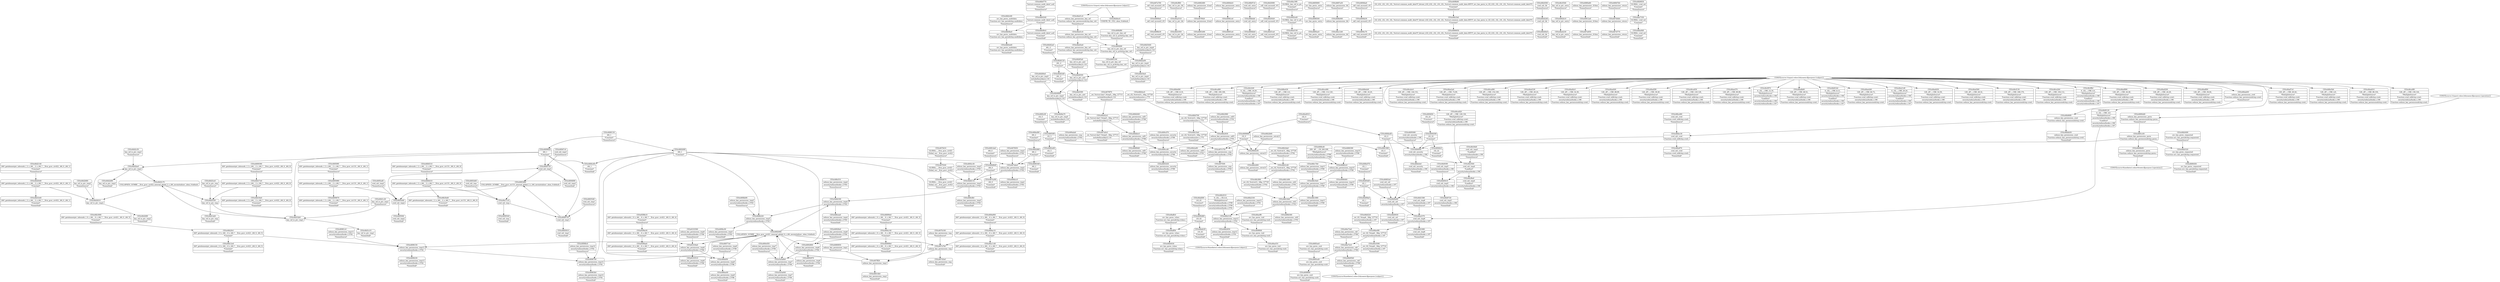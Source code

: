 digraph {
	CE0x46b0240 [shape=record,shape=Mrecord,label="{CE0x46b0240|%struct.common_audit_data*_null|*Constant*}"]
	CE0x467abe0 [shape=record,shape=Mrecord,label="{CE0x467abe0|selinux_key_permission:_tmp2|security/selinux/hooks.c,5783}"]
	CE0x4689860 [shape=record,shape=Mrecord,label="{CE0x4689860|i32_0|*Constant*}"]
	CE0x469ada0 [shape=record,shape=Mrecord,label="{CE0x469ada0|selinux_key_permission:_cmp|security/selinux/hooks.c,5783|*SummSource*}"]
	CE0x46d0a90 [shape=record,shape=Mrecord,label="{CE0x46d0a90|cred_sid:_sid|security/selinux/hooks.c,197}"]
	CE0x4684c60 [shape=record,shape=Mrecord,label="{CE0x4684c60|i64_1|*Constant*|*SummSink*}"]
	CE0x46959f0 [shape=record,shape=Mrecord,label="{CE0x46959f0|i64*_getelementptr_inbounds_(_2_x_i64_,_2_x_i64_*___llvm_gcov_ctr131,_i64_0,_i64_1)|*Constant*|*SummSource*}"]
	CE0x46cf6a0 [shape=record,shape=Mrecord,label="{CE0x46cf6a0|cred_sid:_tmp4|*LoadInst*|security/selinux/hooks.c,196|*SummSink*}"]
	CE0x46cffb0 [shape=record,shape=Mrecord,label="{CE0x46cffb0|4:_i32,_:_CRE_0,4_|*MultipleSource*|security/selinux/hooks.c,196|*LoadInst*|security/selinux/hooks.c,196|security/selinux/hooks.c,197}"]
	CE0x46ad990 [shape=record,shape=Mrecord,label="{CE0x46ad990|128:_i8*,_:_CRE_44,48_|*MultipleSource*|Function::cred_sid&Arg::cred::|security/selinux/hooks.c,196|Function::selinux_key_permission&Arg::cred::}"]
	CE0x46a02a0 [shape=record,shape=Mrecord,label="{CE0x46a02a0|selinux_key_permission:_key_ref|Function::selinux_key_permission&Arg::key_ref::|*SummSink*}"]
	CE0x46b3c40 [shape=record,shape=Mrecord,label="{CE0x46b3c40|_ret_i32_%retval.0,_!dbg_!27729|security/selinux/hooks.c,5792}"]
	"CONST[source:1(input),value:2(dynamic)][purpose:{subject}]"
	CE0x4694590 [shape=record,shape=Mrecord,label="{CE0x4694590|i32_22|*Constant*}"]
	CE0x468e070 [shape=record,shape=Mrecord,label="{CE0x468e070|i32_1|*Constant*|*SummSource*}"]
	CE0x46928e0 [shape=record,shape=Mrecord,label="{CE0x46928e0|selinux_key_permission:_tmp6|security/selinux/hooks.c,5784|*SummSource*}"]
	CE0x46ad200 [shape=record,shape=Mrecord,label="{CE0x46ad200|128:_i8*,_:_CRE_24,28_|*MultipleSource*|Function::cred_sid&Arg::cred::|security/selinux/hooks.c,196|Function::selinux_key_permission&Arg::cred::}"]
	CE0x4684510 [shape=record,shape=Mrecord,label="{CE0x4684510|i64*_getelementptr_inbounds_(_2_x_i64_,_2_x_i64_*___llvm_gcov_ctr131,_i64_0,_i64_0)|*Constant*|*SummSource*}"]
	CE0x4680fe0 [shape=record,shape=Mrecord,label="{CE0x4680fe0|_call_void_mcount()_#3}"]
	CE0x46d17e0 [shape=record,shape=Mrecord,label="{CE0x46d17e0|i64*_getelementptr_inbounds_(_2_x_i64_,_2_x_i64_*___llvm_gcov_ctr422,_i64_0,_i64_0)|*Constant*}"]
	CE0x46cff40 [shape=record,shape=Mrecord,label="{CE0x46cff40|key_ref_to_ptr:_bb|*SummSource*}"]
	CE0x4681b90 [shape=record,shape=Mrecord,label="{CE0x4681b90|selinux_key_permission:_if.end|*SummSink*}"]
	CE0x46d3ce0 [shape=record,shape=Mrecord,label="{CE0x46d3ce0|key_ref_to_ptr:_tmp|*SummSource*}"]
	CE0x4695980 [shape=record,shape=Mrecord,label="{CE0x4695980|i64*_getelementptr_inbounds_(_2_x_i64_,_2_x_i64_*___llvm_gcov_ctr131,_i64_0,_i64_1)|*Constant*}"]
	CE0x468e0e0 [shape=record,shape=Mrecord,label="{CE0x468e0e0|cred_sid:_security|security/selinux/hooks.c,196|*SummSink*}"]
	CE0x4680850 [shape=record,shape=Mrecord,label="{CE0x4680850|selinux_key_permission:_tmp1|*SummSource*}"]
	CE0x4688b30 [shape=record,shape=Mrecord,label="{CE0x4688b30|_call_void_mcount()_#3|*SummSink*}"]
	CE0x46b0be0 [shape=record,shape=Mrecord,label="{CE0x46b0be0|avc_has_perm:_auditdata|Function::avc_has_perm&Arg::auditdata::}"]
	CE0x46b08c0 [shape=record,shape=Mrecord,label="{CE0x46b08c0|%struct.common_audit_data*_null|*Constant*|*SummSink*}"]
	CE0x4682cf0 [shape=record,shape=Mrecord,label="{CE0x4682cf0|i32_5|*Constant*|*SummSource*}"]
	CE0x4686460 [shape=record,shape=Mrecord,label="{CE0x4686460|selinux_key_permission:_tmp10|security/selinux/hooks.c,5789|*SummSink*}"]
	CE0x4696150 [shape=record,shape=Mrecord,label="{CE0x4696150|selinux_key_permission:_tmp13|security/selinux/hooks.c,5792}"]
	CE0x46bbc30 [shape=record,shape=Mrecord,label="{CE0x46bbc30|cred_sid:_cred|Function::cred_sid&Arg::cred::}"]
	CE0x4695e60 [shape=record,shape=Mrecord,label="{CE0x4695e60|cred_sid:_tmp2}"]
	CE0x46b2830 [shape=record,shape=Mrecord,label="{CE0x46b2830|selinux_key_permission:_call3|security/selinux/hooks.c,5791}"]
	CE0x469b1e0 [shape=record,shape=Mrecord,label="{CE0x469b1e0|selinux_key_permission:_entry}"]
	CE0x46a42c0 [shape=record,shape=Mrecord,label="{CE0x46a42c0|_ret_%struct.key*_%tmp5,_!dbg_!27715|include/linux/key.h,116}"]
	CE0x467d3e0 [shape=record,shape=Mrecord,label="{CE0x467d3e0|selinux_key_permission:_tmp|*SummSink*}"]
	CE0x4684bb0 [shape=record,shape=Mrecord,label="{CE0x4684bb0|cred_sid:_entry|*SummSink*}"]
	CE0x46adf00 [shape=record,shape=Mrecord,label="{CE0x46adf00|128:_i8*,_:_CRE_56,64_|*MultipleSource*|Function::cred_sid&Arg::cred::|security/selinux/hooks.c,196|Function::selinux_key_permission&Arg::cred::}"]
	CE0x46a4910 [shape=record,shape=Mrecord,label="{CE0x46a4910|i32_0|*Constant*|*SummSource*}"]
	CE0x4694890 [shape=record,shape=Mrecord,label="{CE0x4694890|cred_sid:_tmp3|*SummSink*}"]
	CE0x4694fc0 [shape=record,shape=Mrecord,label="{CE0x4694fc0|i32_22|*Constant*|*SummSink*}"]
	CE0x5b8d180 [shape=record,shape=Mrecord,label="{CE0x5b8d180|selinux_key_permission:_tmp4|security/selinux/hooks.c,5783}"]
	CE0x46d31a0 [shape=record,shape=Mrecord,label="{CE0x46d31a0|_call_void_mcount()_#3|*SummSink*}"]
	CE0x4682a40 [shape=record,shape=Mrecord,label="{CE0x4682a40|GLOBAL:_key_ref_to_ptr|*Constant*}"]
	CE0x46d2be0 [shape=record,shape=Mrecord,label="{CE0x46d2be0|key_ref_to_ptr:_tmp3}"]
	CE0x4685800 [shape=record,shape=Mrecord,label="{CE0x4685800|avc_has_perm:_entry|*SummSource*}"]
	CE0x46b1d00 [shape=record,shape=Mrecord,label="{CE0x46b1d00|selinux_key_permission:_sid2|security/selinux/hooks.c,5791|*SummSource*}"]
	CE0x46a1240 [shape=record,shape=Mrecord,label="{CE0x46a1240|selinux_key_permission:_bb|*SummSink*}"]
	CE0x46b3bd0 [shape=record,shape=Mrecord,label="{CE0x46b3bd0|i64*_getelementptr_inbounds_(_2_x_i64_,_2_x_i64_*___llvm_gcov_ctr131,_i64_0,_i64_0)|*Constant*|*SummSink*}"]
	CE0x4694ba0 [shape=record,shape=Mrecord,label="{CE0x4694ba0|_call_void_mcount()_#3|*SummSource*}"]
	CE0x46b10a0 [shape=record,shape=Mrecord,label="{CE0x46b10a0|_ret_i32_%retval.0,_!dbg_!27728|security/selinux/avc.c,775|*SummSink*}"]
	CE0x46afe50 [shape=record,shape=Mrecord,label="{CE0x46afe50|i16_43|*Constant*|*SummSink*}"]
	CE0x4686650 [shape=record,shape=Mrecord,label="{CE0x4686650|i32_(i32,_i32,_i16,_i32,_%struct.common_audit_data*)*_bitcast_(i32_(i32,_i32,_i16,_i32,_%struct.common_audit_data.495*)*_avc_has_perm_to_i32_(i32,_i32,_i16,_i32,_%struct.common_audit_data*)*)|*Constant*|*SummSink*}"]
	CE0x46d42a0 [shape=record,shape=Mrecord,label="{CE0x46d42a0|i64_-2|*Constant*|*SummSource*}"]
	CE0x46d2d60 [shape=record,shape=Mrecord,label="{CE0x46d2d60|key_ref_to_ptr:_tmp3|*SummSink*}"]
	CE0x467f920 [shape=record,shape=Mrecord,label="{CE0x467f920|selinux_key_permission:_if.end}"]
	CE0x469ccd0 [shape=record,shape=Mrecord,label="{CE0x469ccd0|selinux_key_permission:_security|security/selinux/hooks.c,5789}"]
	CE0x4695080 [shape=record,shape=Mrecord,label="{CE0x4695080|cred_sid:_security|security/selinux/hooks.c,196|*SummSource*}"]
	CE0x46d0120 [shape=record,shape=Mrecord,label="{CE0x46d0120|4:_i32,_:_CRE_4,8_|*MultipleSource*|security/selinux/hooks.c,196|*LoadInst*|security/selinux/hooks.c,196|security/selinux/hooks.c,197}"]
	CE0x46bab00 [shape=record,shape=Mrecord,label="{CE0x46bab00|selinux_key_permission:_cred|Function::selinux_key_permission&Arg::cred::|*SummSource*}"]
	CE0x469c650 [shape=record,shape=Mrecord,label="{CE0x469c650|selinux_key_permission:_tmp7|security/selinux/hooks.c,5784|*SummSource*}"]
	CE0x46b2fc0 [shape=record,shape=Mrecord,label="{CE0x46b2fc0|i64*_getelementptr_inbounds_(_6_x_i64_,_6_x_i64_*___llvm_gcov_ctr421,_i64_0,_i64_5)|*Constant*}"]
	CE0x46ad7c0 [shape=record,shape=Mrecord,label="{CE0x46ad7c0|128:_i8*,_:_CRE_40,44_|*MultipleSource*|Function::cred_sid&Arg::cred::|security/selinux/hooks.c,196|Function::selinux_key_permission&Arg::cred::}"]
	CE0x468e5b0 [shape=record,shape=Mrecord,label="{CE0x468e5b0|128:_i8*,_:_CRE_4,8_|*MultipleSource*|Function::cred_sid&Arg::cred::|security/selinux/hooks.c,196|Function::selinux_key_permission&Arg::cred::}"]
	CE0x4682880 [shape=record,shape=Mrecord,label="{CE0x4682880|i64_2|*Constant*}"]
	CE0x46b0030 [shape=record,shape=Mrecord,label="{CE0x46b0030|avc_has_perm:_tclass|Function::avc_has_perm&Arg::tclass::|*SummSink*}"]
	CE0x46b85b0 [shape=record,shape=Mrecord,label="{CE0x46b85b0|selinux_key_permission:_call|security/selinux/hooks.c,5786|*SummSink*}"]
	CE0x46d2c50 [shape=record,shape=Mrecord,label="{CE0x46d2c50|key_ref_to_ptr:_tmp3|*SummSource*}"]
	CE0x467f2f0 [shape=record,shape=Mrecord,label="{CE0x467f2f0|selinux_key_permission:_cmp|security/selinux/hooks.c,5783|*SummSink*}"]
	CE0x46ae810 [shape=record,shape=Mrecord,label="{CE0x46ae810|128:_i8*,_:_CRE_96,104_|*MultipleSource*|Function::cred_sid&Arg::cred::|security/selinux/hooks.c,196|Function::selinux_key_permission&Arg::cred::}"]
	CE0x46ce9f0 [shape=record,shape=Mrecord,label="{CE0x46ce9f0|128:_i8*,_:_CRE_136,144_|*MultipleSource*|Function::cred_sid&Arg::cred::|security/selinux/hooks.c,196|Function::selinux_key_permission&Arg::cred::}"]
	CE0x46a73a0 [shape=record,shape=Mrecord,label="{CE0x46a73a0|selinux_key_permission:_call|security/selinux/hooks.c,5786|*SummSource*}"]
	CE0x468e690 [shape=record,shape=Mrecord,label="{CE0x468e690|128:_i8*,_:_CRE_8,16_|*MultipleSource*|Function::cred_sid&Arg::cred::|security/selinux/hooks.c,196|Function::selinux_key_permission&Arg::cred::}"]
	CE0x46b86f0 [shape=record,shape=Mrecord,label="{CE0x46b86f0|selinux_key_permission:_cred|Function::selinux_key_permission&Arg::cred::}"]
	CE0x46b1880 [shape=record,shape=Mrecord,label="{CE0x46b1880|selinux_key_permission:_tmp11|security/selinux/hooks.c,5789|*SummSink*}"]
	CE0x467f240 [shape=record,shape=Mrecord,label="{CE0x467f240|GLOBAL:___llvm_gcov_ctr421|Global_var:__llvm_gcov_ctr421}"]
	CE0x46850f0 [shape=record,shape=Mrecord,label="{CE0x46850f0|i32_5|*Constant*}"]
	CE0x46968c0 [shape=record,shape=Mrecord,label="{CE0x46968c0|selinux_key_permission:_tmp14|security/selinux/hooks.c,5792|*SummSource*}"]
	CE0x468cfb0 [shape=record,shape=Mrecord,label="{CE0x468cfb0|selinux_key_permission:_tmp3|security/selinux/hooks.c,5783|*SummSink*}"]
	CE0x4687a30 [shape=record,shape=Mrecord,label="{CE0x4687a30|selinux_key_permission:_bb|*SummSource*}"]
	CE0x4684fd0 [shape=record,shape=Mrecord,label="{CE0x4684fd0|key_ref_to_ptr:_key_ref|Function::key_ref_to_ptr&Arg::key_ref::}"]
	CE0x46899e0 [shape=record,shape=Mrecord,label="{CE0x46899e0|i64*_getelementptr_inbounds_(_6_x_i64_,_6_x_i64_*___llvm_gcov_ctr421,_i64_0,_i64_3)|*Constant*|*SummSource*}"]
	CE0x46cef60 [shape=record,shape=Mrecord,label="{CE0x46cef60|128:_i8*,_:_CRE_160,168_|*MultipleSource*|Function::cred_sid&Arg::cred::|security/selinux/hooks.c,196|Function::selinux_key_permission&Arg::cred::}"]
	CE0x46b0c80 [shape=record,shape=Mrecord,label="{CE0x46b0c80|avc_has_perm:_auditdata|Function::avc_has_perm&Arg::auditdata::|*SummSource*}"]
	CE0x46acff0 [shape=record,shape=Mrecord,label="{CE0x46acff0|avc_has_perm:_tsid|Function::avc_has_perm&Arg::tsid::|*SummSource*}"]
	CE0x46b42d0 [shape=record,shape=Mrecord,label="{CE0x46b42d0|cred_sid:_bb}"]
	CE0x4684410 [shape=record,shape=Mrecord,label="{CE0x4684410|i64*_getelementptr_inbounds_(_2_x_i64_,_2_x_i64_*___llvm_gcov_ctr131,_i64_0,_i64_0)|*Constant*}"]
	CE0x46cfc60 [shape=record,shape=Mrecord,label="{CE0x46cfc60|4:_i32,_:_CRE_16,20_|*MultipleSource*|security/selinux/hooks.c,196|*LoadInst*|security/selinux/hooks.c,196|security/selinux/hooks.c,197}"]
	CE0x468e430 [shape=record,shape=Mrecord,label="{CE0x468e430|128:_i8*,_:_CRE_0,4_|*MultipleSource*|Function::cred_sid&Arg::cred::|security/selinux/hooks.c,196|Function::selinux_key_permission&Arg::cred::}"]
	CE0x46b16e0 [shape=record,shape=Mrecord,label="{CE0x46b16e0|selinux_key_permission:_tmp11|security/selinux/hooks.c,5789}"]
	CE0x46d49e0 [shape=record,shape=Mrecord,label="{CE0x46d49e0|key_ref_to_ptr:_tmp5|include/linux/key.h,116|*SummSource*}"]
	CE0x46ce480 [shape=record,shape=Mrecord,label="{CE0x46ce480|128:_i8*,_:_CRE_112,120_|*MultipleSource*|Function::cred_sid&Arg::cred::|security/selinux/hooks.c,196|Function::selinux_key_permission&Arg::cred::}"]
	CE0x46a41c0 [shape=record,shape=Mrecord,label="{CE0x46a41c0|selinux_key_permission:_key_ref|Function::selinux_key_permission&Arg::key_ref::}"]
	CE0x46996e0 [shape=record,shape=Mrecord,label="{CE0x46996e0|i64_1|*Constant*}"]
	CE0x467fd10 [shape=record,shape=Mrecord,label="{CE0x467fd10|GLOBAL:___llvm_gcov_ctr421|Global_var:__llvm_gcov_ctr421|*SummSource*}"]
	CE0x46d2610 [shape=record,shape=Mrecord,label="{CE0x46d2610|key_ref_to_ptr:_tmp2}"]
	CE0x468eb40 [shape=record,shape=Mrecord,label="{CE0x468eb40|128:_i8*,_:_CRE_16,20_|*MultipleSource*|Function::cred_sid&Arg::cred::|security/selinux/hooks.c,196|Function::selinux_key_permission&Arg::cred::}"]
	CE0x469fb80 [shape=record,shape=Mrecord,label="{CE0x469fb80|i32_(i32,_i32,_i16,_i32,_%struct.common_audit_data*)*_bitcast_(i32_(i32,_i32,_i16,_i32,_%struct.common_audit_data.495*)*_avc_has_perm_to_i32_(i32,_i32,_i16,_i32,_%struct.common_audit_data*)*)|*Constant*|*SummSource*}"]
	CE0x4681e50 [shape=record,shape=Mrecord,label="{CE0x4681e50|selinux_key_permission:_perm|Function::selinux_key_permission&Arg::perm::}"]
	CE0x468d440 [shape=record,shape=Mrecord,label="{CE0x468d440|selinux_key_permission:_call1|security/selinux/hooks.c,5788|*SummSource*}"]
	CE0x46ce820 [shape=record,shape=Mrecord,label="{CE0x46ce820|128:_i8*,_:_CRE_128,136_|*MultipleSource*|Function::cred_sid&Arg::cred::|security/selinux/hooks.c,196|Function::selinux_key_permission&Arg::cred::}"]
	CE0x468efa0 [shape=record,shape=Mrecord,label="{CE0x468efa0|cred_sid:_entry}"]
	CE0x46b17b0 [shape=record,shape=Mrecord,label="{CE0x46b17b0|selinux_key_permission:_tmp11|security/selinux/hooks.c,5789|*SummSource*}"]
	CE0x46d08a0 [shape=record,shape=Mrecord,label="{CE0x46d08a0|i32_1|*Constant*|*SummSink*}"]
	CE0x46d0930 [shape=record,shape=Mrecord,label="{CE0x46d0930|cred_sid:_sid|security/selinux/hooks.c,197|*SummSink*}"]
	CE0x4699540 [shape=record,shape=Mrecord,label="{CE0x4699540|cred_sid:_tmp|*SummSink*}"]
	CE0x46acf10 [shape=record,shape=Mrecord,label="{CE0x46acf10|avc_has_perm:_tsid|Function::avc_has_perm&Arg::tsid::|*SummSink*}"]
	CE0x467f450 [shape=record,shape=Mrecord,label="{CE0x467f450|selinux_key_permission:_tmp2|security/selinux/hooks.c,5783|*SummSource*}"]
	CE0x468cf10 [shape=record,shape=Mrecord,label="{CE0x468cf10|selinux_key_permission:_tmp4|security/selinux/hooks.c,5783|*SummSource*}"]
	CE0x46cebc0 [shape=record,shape=Mrecord,label="{CE0x46cebc0|128:_i8*,_:_CRE_144,152_|*MultipleSource*|Function::cred_sid&Arg::cred::|security/selinux/hooks.c,196|Function::selinux_key_permission&Arg::cred::}"]
	CE0x46b2010 [shape=record,shape=Mrecord,label="{CE0x46b2010|0:_i32,_:_CR_0,4_|*MultipleSource*|security/selinux/hooks.c,5789|security/selinux/hooks.c,5789|security/selinux/hooks.c,5791}"]
	CE0x46b12e0 [shape=record,shape=Mrecord,label="{CE0x46b12e0|i64*_getelementptr_inbounds_(_6_x_i64_,_6_x_i64_*___llvm_gcov_ctr421,_i64_0,_i64_5)|*Constant*|*SummSink*}"]
	CE0x46d2680 [shape=record,shape=Mrecord,label="{CE0x46d2680|key_ref_to_ptr:_tmp2|*SummSource*}"]
	CE0x4686390 [shape=record,shape=Mrecord,label="{CE0x4686390|selinux_key_permission:_tmp10|security/selinux/hooks.c,5789|*SummSource*}"]
	CE0x4696700 [shape=record,shape=Mrecord,label="{CE0x4696700|selinux_key_permission:_tmp14|security/selinux/hooks.c,5792}"]
	CE0x46b4560 [shape=record,shape=Mrecord,label="{CE0x46b4560|cred_sid:_bb|*SummSource*}"]
	CE0x4690d60 [shape=record,shape=Mrecord,label="{CE0x4690d60|i16_43|*Constant*}"]
	CE0x46a19f0 [shape=record,shape=Mrecord,label="{CE0x46a19f0|GLOBAL:_key_ref_to_ptr|*Constant*|*SummSource*}"]
	CE0x46c0390 [shape=record,shape=Mrecord,label="{CE0x46c0390|_ret_i32_%tmp6,_!dbg_!27716|security/selinux/hooks.c,197|*SummSink*}"]
	CE0x46d4120 [shape=record,shape=Mrecord,label="{CE0x46d4120|i64_-2|*Constant*}"]
	CE0x46b0ec0 [shape=record,shape=Mrecord,label="{CE0x46b0ec0|_ret_i32_%retval.0,_!dbg_!27728|security/selinux/avc.c,775|*SummSource*}"]
	CE0x46d4860 [shape=record,shape=Mrecord,label="{CE0x46d4860|key_ref_to_ptr:_tmp5|include/linux/key.h,116}"]
	CE0x46877e0 [shape=record,shape=Mrecord,label="{CE0x46877e0|selinux_key_permission:_tmp9|security/selinux/hooks.c,5786|*SummSource*}"]
	CE0x4683810 [shape=record,shape=Mrecord,label="{CE0x4683810|cred_sid:_tmp1|*SummSink*}"]
	"CONST[source:0(mediator),value:2(dynamic)][purpose:{subject}]"
	CE0x468d8d0 [shape=record,shape=Mrecord,label="{CE0x468d8d0|i64_0|*Constant*}"]
	CE0x46b2650 [shape=record,shape=Mrecord,label="{CE0x46b2650|selinux_key_permission:_tmp12|security/selinux/hooks.c,5791|*SummSink*}"]
	CE0x4695f40 [shape=record,shape=Mrecord,label="{CE0x4695f40|cred_sid:_tmp2|*SummSink*}"]
	CE0x468ef00 [shape=record,shape=Mrecord,label="{CE0x468ef00|selinux_key_permission:_tmp9|security/selinux/hooks.c,5786}"]
	CE0x46c0540 [shape=record,shape=Mrecord,label="{CE0x46c0540|key_ref_to_ptr:_entry|*SummSource*}"]
	CE0x46b2960 [shape=record,shape=Mrecord,label="{CE0x46b2960|selinux_key_permission:_call3|security/selinux/hooks.c,5791|*SummSource*}"]
	CE0x46b0e50 [shape=record,shape=Mrecord,label="{CE0x46b0e50|selinux_key_permission:_retval.0}"]
	CE0x46b0320 [shape=record,shape=Mrecord,label="{CE0x46b0320|avc_has_perm:_requested|Function::avc_has_perm&Arg::requested::}"]
	CE0x46d1c20 [shape=record,shape=Mrecord,label="{CE0x46d1c20|key_ref_to_ptr:_tmp1|*SummSource*}"]
	CE0x46cf300 [shape=record,shape=Mrecord,label="{CE0x46cf300|cred_sid:_tmp4|*LoadInst*|security/selinux/hooks.c,196}"]
	CE0x4682060 [shape=record,shape=Mrecord,label="{CE0x4682060|COLLAPSED:_GCMRE___llvm_gcov_ctr421_internal_global_6_x_i64_zeroinitializer:_elem_0:default:}"]
	CE0x46cf4d0 [shape=record,shape=Mrecord,label="{CE0x46cf4d0|cred_sid:_tmp4|*LoadInst*|security/selinux/hooks.c,196|*SummSource*}"]
	CE0x46801e0 [shape=record,shape=Mrecord,label="{CE0x46801e0|selinux_key_permission:_entry|*SummSink*}"]
	CE0x5a5a6b0 [shape=record,shape=Mrecord,label="{CE0x5a5a6b0|selinux_key_permission:_tmp7|security/selinux/hooks.c,5784}"]
	CE0x4680a60 [shape=record,shape=Mrecord,label="{CE0x4680a60|selinux_key_permission:_if.then|*SummSource*}"]
	CE0x468ed90 [shape=record,shape=Mrecord,label="{CE0x468ed90|i64_2|*Constant*|*SummSource*}"]
	CE0x4694f20 [shape=record,shape=Mrecord,label="{CE0x4694f20|i32_22|*Constant*|*SummSource*}"]
	CE0x467d770 [shape=record,shape=Mrecord,label="{CE0x467d770|selinux_key_permission:_return|*SummSink*}"]
	CE0x46ae2a0 [shape=record,shape=Mrecord,label="{CE0x46ae2a0|128:_i8*,_:_CRE_72,80_|*MultipleSource*|Function::cred_sid&Arg::cred::|security/selinux/hooks.c,196|Function::selinux_key_permission&Arg::cred::}"]
	CE0x46d4500 [shape=record,shape=Mrecord,label="{CE0x46d4500|key_ref_to_ptr:_and|include/linux/key.h,116}"]
	CE0x46ced90 [shape=record,shape=Mrecord,label="{CE0x46ced90|128:_i8*,_:_CRE_152,160_|*MultipleSource*|Function::cred_sid&Arg::cred::|security/selinux/hooks.c,196|Function::selinux_key_permission&Arg::cred::}"]
	CE0x46d3020 [shape=record,shape=Mrecord,label="{CE0x46d3020|_call_void_mcount()_#3}"]
	CE0x46d26f0 [shape=record,shape=Mrecord,label="{CE0x46d26f0|key_ref_to_ptr:_tmp2|*SummSink*}"]
	CE0x46d04d0 [shape=record,shape=Mrecord,label="{CE0x46d04d0|i32_1|*Constant*}"]
	CE0x65f9a30 [shape=record,shape=Mrecord,label="{CE0x65f9a30|i64*_getelementptr_inbounds_(_6_x_i64_,_6_x_i64_*___llvm_gcov_ctr421,_i64_0,_i64_4)|*Constant*}"]
	CE0x469bc00 [shape=record,shape=Mrecord,label="{CE0x469bc00|selinux_key_permission:_tmp5|security/selinux/hooks.c,5783|*SummSink*}"]
	CE0x467a650 [shape=record,shape=Mrecord,label="{CE0x467a650|selinux_key_permission:_if.then|*SummSink*}"]
	CE0x4694c70 [shape=record,shape=Mrecord,label="{CE0x4694c70|_call_void_mcount()_#3|*SummSink*}"]
	CE0x4680dd0 [shape=record,shape=Mrecord,label="{CE0x4680dd0|selinux_key_permission:_perm|Function::selinux_key_permission&Arg::perm::|*SummSource*}"]
	CE0x46ad100 [shape=record,shape=Mrecord,label="{CE0x46ad100|128:_i8*,_:_CRE_20,24_|*MultipleSource*|Function::cred_sid&Arg::cred::|security/selinux/hooks.c,196|Function::selinux_key_permission&Arg::cred::}"]
	CE0x6333580 [shape=record,shape=Mrecord,label="{CE0x6333580|selinux_key_permission:_tmp8|security/selinux/hooks.c,5786|*SummSource*}"]
	CE0x46d4a70 [shape=record,shape=Mrecord,label="{CE0x46d4a70|key_ref_to_ptr:_tmp5|include/linux/key.h,116|*SummSink*}"]
	CE0x46ad4c0 [shape=record,shape=Mrecord,label="{CE0x46ad4c0|128:_i8*,_:_CRE_32,36_|*MultipleSource*|Function::cred_sid&Arg::cred::|security/selinux/hooks.c,196|Function::selinux_key_permission&Arg::cred::}"]
	CE0x46d05f0 [shape=record,shape=Mrecord,label="{CE0x46d05f0|cred_sid:_tmp5|security/selinux/hooks.c,196|*SummSource*}"]
	CE0x46a11d0 [shape=record,shape=Mrecord,label="{CE0x46a11d0|i64*_getelementptr_inbounds_(_6_x_i64_,_6_x_i64_*___llvm_gcov_ctr421,_i64_0,_i64_0)|*Constant*|*SummSink*}"]
	CE0x467e750 [shape=record,shape=Mrecord,label="{CE0x467e750|selinux_key_permission:_cmp|security/selinux/hooks.c,5783}"]
	CE0x46afd00 [shape=record,shape=Mrecord,label="{CE0x46afd00|i16_43|*Constant*|*SummSource*}"]
	CE0x468df40 [shape=record,shape=Mrecord,label="{CE0x468df40|cred_sid:_security|security/selinux/hooks.c,196}"]
	CE0x46ae640 [shape=record,shape=Mrecord,label="{CE0x46ae640|128:_i8*,_:_CRE_88,89_|*MultipleSource*|Function::cred_sid&Arg::cred::|security/selinux/hooks.c,196|Function::selinux_key_permission&Arg::cred::}"]
	CE0x65f9aa0 [shape=record,shape=Mrecord,label="{CE0x65f9aa0|i64*_getelementptr_inbounds_(_6_x_i64_,_6_x_i64_*___llvm_gcov_ctr421,_i64_0,_i64_4)|*Constant*|*SummSink*}"]
	CE0x467b160 [shape=record,shape=Mrecord,label="{CE0x467b160|selinux_key_permission:_tmp|*SummSource*}"]
	CE0x4692870 [shape=record,shape=Mrecord,label="{CE0x4692870|selinux_key_permission:_tmp6|security/selinux/hooks.c,5784|*SummSink*}"]
	CE0x46aff50 [shape=record,shape=Mrecord,label="{CE0x46aff50|avc_has_perm:_tclass|Function::avc_has_perm&Arg::tclass::}"]
	CE0x468b060 [shape=record,shape=Mrecord,label="{CE0x468b060|selinux_key_permission:_bb}"]
	CE0x46d3440 [shape=record,shape=Mrecord,label="{CE0x46d3440|key_ref_to_ptr:_tmp4|include/linux/key.h,116|*SummSource*}"]
	CE0x5a5a640 [shape=record,shape=Mrecord,label="{CE0x5a5a640|selinux_key_permission:_tmp7|security/selinux/hooks.c,5784|*SummSink*}"]
	CE0x46b0700 [shape=record,shape=Mrecord,label="{CE0x46b0700|_ret_i32_%retval.0,_!dbg_!27728|security/selinux/avc.c,775}"]
	CE0x46bcd60 [shape=record,shape=Mrecord,label="{CE0x46bcd60|cred_sid:_cred|Function::cred_sid&Arg::cred::|*SummSource*}"]
	CE0x65f9b10 [shape=record,shape=Mrecord,label="{CE0x65f9b10|i64*_getelementptr_inbounds_(_6_x_i64_,_6_x_i64_*___llvm_gcov_ctr421,_i64_0,_i64_4)|*Constant*|*SummSource*}"]
	CE0x4683d60 [shape=record,shape=Mrecord,label="{CE0x4683d60|COLLAPSED:_GCMRE___llvm_gcov_ctr131_internal_global_2_x_i64_zeroinitializer:_elem_0:default:}"]
	CE0x46ad5f0 [shape=record,shape=Mrecord,label="{CE0x46ad5f0|128:_i8*,_:_CRE_36,40_|*MultipleSource*|Function::cred_sid&Arg::cred::|security/selinux/hooks.c,196|Function::selinux_key_permission&Arg::cred::}"]
	CE0x46862c0 [shape=record,shape=Mrecord,label="{CE0x46862c0|selinux_key_permission:_tmp10|security/selinux/hooks.c,5789}"]
	CE0x469cd70 [shape=record,shape=Mrecord,label="{CE0x469cd70|selinux_key_permission:_security|security/selinux/hooks.c,5789|*SummSource*}"]
	CE0x46bdf70 [shape=record,shape=Mrecord,label="{CE0x46bdf70|cred_sid:_cred|Function::cred_sid&Arg::cred::|*SummSink*}"]
	"CONST[source:1(input),value:2(dynamic)][purpose:{operation}]"
	CE0x46d34e0 [shape=record,shape=Mrecord,label="{CE0x46d34e0|key_ref_to_ptr:_tmp4|include/linux/key.h,116|*SummSink*}"]
	CE0x46d1ab0 [shape=record,shape=Mrecord,label="{CE0x46d1ab0|key_ref_to_ptr:_tmp|*SummSink*}"]
	CE0x46b2140 [shape=record,shape=Mrecord,label="{CE0x46b2140|selinux_key_permission:_tmp12|security/selinux/hooks.c,5791}"]
	CE0x4680340 [shape=record,shape=Mrecord,label="{CE0x4680340|i64_2|*Constant*|*SummSink*}"]
	CE0x46a2510 [shape=record,shape=Mrecord,label="{CE0x46a2510|key_ref_to_ptr:_bb}"]
	CE0x46961c0 [shape=record,shape=Mrecord,label="{CE0x46961c0|selinux_key_permission:_tmp13|security/selinux/hooks.c,5792|*SummSource*}"]
	CE0x46d1b40 [shape=record,shape=Mrecord,label="{CE0x46d1b40|i64*_getelementptr_inbounds_(_2_x_i64_,_2_x_i64_*___llvm_gcov_ctr422,_i64_0,_i64_1)|*Constant*|*SummSink*}"]
	CE0x468b220 [shape=record,shape=Mrecord,label="{CE0x468b220|selinux_key_permission:_tmp5|security/selinux/hooks.c,5783}"]
	CE0x46a4230 [shape=record,shape=Mrecord,label="{CE0x46a4230|key_ref_to_ptr:_entry|*SummSink*}"]
	CE0x46ce650 [shape=record,shape=Mrecord,label="{CE0x46ce650|128:_i8*,_:_CRE_120,128_|*MultipleSource*|Function::cred_sid&Arg::cred::|security/selinux/hooks.c,196|Function::selinux_key_permission&Arg::cred::}"]
	CE0x468d670 [shape=record,shape=Mrecord,label="{CE0x468d670|GLOBAL:___llvm_gcov_ctr421|Global_var:__llvm_gcov_ctr421|*SummSink*}"]
	CE0x46d3c00 [shape=record,shape=Mrecord,label="{CE0x46d3c00|key_ref_to_ptr:_tmp}"]
	CE0x4699390 [shape=record,shape=Mrecord,label="{CE0x4699390|i64*_getelementptr_inbounds_(_2_x_i64_,_2_x_i64_*___llvm_gcov_ctr422,_i64_0,_i64_0)|*Constant*|*SummSource*}"]
	CE0x46b3080 [shape=record,shape=Mrecord,label="{CE0x46b3080|i64*_getelementptr_inbounds_(_6_x_i64_,_6_x_i64_*___llvm_gcov_ctr421,_i64_0,_i64_5)|*Constant*|*SummSource*}"]
	CE0x4684dc0 [shape=record,shape=Mrecord,label="{CE0x4684dc0|selinux_key_permission:_entry|*SummSource*}"]
	CE0x46a72c0 [shape=record,shape=Mrecord,label="{CE0x46a72c0|selinux_key_permission:_call|security/selinux/hooks.c,5786}"]
	CE0x46d1850 [shape=record,shape=Mrecord,label="{CE0x46d1850|key_ref_to_ptr:_bb|*SummSink*}"]
	CE0x4694b30 [shape=record,shape=Mrecord,label="{CE0x4694b30|_call_void_mcount()_#3}"]
	CE0x5b8d110 [shape=record,shape=Mrecord,label="{CE0x5b8d110|selinux_key_permission:_tmp3|security/selinux/hooks.c,5783}"]
	CE0x63334a0 [shape=record,shape=Mrecord,label="{CE0x63334a0|selinux_key_permission:_tmp8|security/selinux/hooks.c,5786}"]
	CE0x469ac10 [shape=record,shape=Mrecord,label="{CE0x469ac10|i64*_getelementptr_inbounds_(_6_x_i64_,_6_x_i64_*___llvm_gcov_ctr421,_i64_0,_i64_0)|*Constant*}"]
	CE0x6333510 [shape=record,shape=Mrecord,label="{CE0x6333510|selinux_key_permission:_tmp8|security/selinux/hooks.c,5786|*SummSink*}"]
	CE0x4692800 [shape=record,shape=Mrecord,label="{CE0x4692800|selinux_key_permission:_tmp6|security/selinux/hooks.c,5784}"]
	CE0x46ae470 [shape=record,shape=Mrecord,label="{CE0x46ae470|128:_i8*,_:_CRE_80,88_|*MultipleSource*|Function::cred_sid&Arg::cred::|security/selinux/hooks.c,196|Function::selinux_key_permission&Arg::cred::}"]
	CE0x46cf970 [shape=record,shape=Mrecord,label="{CE0x46cf970|4:_i32,_:_CRE_12,16_|*MultipleSource*|security/selinux/hooks.c,196|*LoadInst*|security/selinux/hooks.c,196|security/selinux/hooks.c,197}"]
	CE0x468ee00 [shape=record,shape=Mrecord,label="{CE0x468ee00|selinux_key_permission:_tmp9|security/selinux/hooks.c,5786|*SummSink*}"]
	CE0x4682480 [shape=record,shape=Mrecord,label="{CE0x4682480|selinux_key_permission:_if.end|*SummSource*}"]
	CE0x4682690 [shape=record,shape=Mrecord,label="{CE0x4682690|i64_1|*Constant*}"]
	CE0x46bbb50 [shape=record,shape=Mrecord,label="{CE0x46bbb50|selinux_key_permission:_cred|Function::selinux_key_permission&Arg::cred::|*SummSink*}"]
	CE0x46814b0 [shape=record,shape=Mrecord,label="{CE0x46814b0|selinux_key_permission:_tmp1|*SummSink*}"]
	CE0x4681da0 [shape=record,shape=Mrecord,label="{CE0x4681da0|i64_0|*Constant*|*SummSource*}"]
	CE0x46d2a00 [shape=record,shape=Mrecord,label="{CE0x46d2a00|key_ref_to_ptr:_tmp4|include/linux/key.h,116}"]
	CE0x4680130 [shape=record,shape=Mrecord,label="{CE0x4680130|i64_1|*Constant*|*SummSource*}"]
	CE0x46adb60 [shape=record,shape=Mrecord,label="{CE0x46adb60|128:_i8*,_:_CRE_48,52_|*MultipleSource*|Function::cred_sid&Arg::cred::|security/selinux/hooks.c,196|Function::selinux_key_permission&Arg::cred::}"]
	CE0x4695ed0 [shape=record,shape=Mrecord,label="{CE0x4695ed0|cred_sid:_tmp2|*SummSource*}"]
	CE0x4694750 [shape=record,shape=Mrecord,label="{CE0x4694750|cred_sid:_tmp3}"]
	CE0x46a2370 [shape=record,shape=Mrecord,label="{CE0x46a2370|cred_sid:_tmp6|security/selinux/hooks.c,197}"]
	CE0x467ff20 [shape=record,shape=Mrecord,label="{CE0x467ff20|selinux_key_permission:_tmp1}"]
	CE0x4684b00 [shape=record,shape=Mrecord,label="{CE0x4684b00|selinux_key_permission:_perm|Function::selinux_key_permission&Arg::perm::|*SummSink*}"]
	CE0x46d01b0 [shape=record,shape=Mrecord,label="{CE0x46d01b0|4:_i32,_:_CRE_8,12_|*MultipleSource*|security/selinux/hooks.c,196|*LoadInst*|security/selinux/hooks.c,196|security/selinux/hooks.c,197}"]
	CE0x467a700 [shape=record,shape=Mrecord,label="{CE0x467a700|_call_void_mcount()_#3|*SummSource*}"]
	CE0x467a0c0 [shape=record,shape=Mrecord,label="{CE0x467a0c0|_ret_%struct.key*_%tmp5,_!dbg_!27715|include/linux/key.h,116|*SummSink*}"]
	CE0x46d1680 [shape=record,shape=Mrecord,label="{CE0x46d1680|cred_sid:_tmp6|security/selinux/hooks.c,197|*SummSink*}"]
	CE0x46a7330 [shape=record,shape=Mrecord,label="{CE0x46a7330|GLOBAL:_cred_sid|*Constant*}"]
	CE0x46999b0 [shape=record,shape=Mrecord,label="{CE0x46999b0|i64*_getelementptr_inbounds_(_6_x_i64_,_6_x_i64_*___llvm_gcov_ctr421,_i64_0,_i64_3)|*Constant*|*SummSink*}"]
	CE0x46d1e10 [shape=record,shape=Mrecord,label="{CE0x46d1e10|key_ref_to_ptr:_tmp1|*SummSink*}"]
	CE0x469bb90 [shape=record,shape=Mrecord,label="{CE0x469bb90|selinux_key_permission:_tmp5|security/selinux/hooks.c,5783|*SummSource*}"]
	CE0x46b2330 [shape=record,shape=Mrecord,label="{CE0x46b2330|selinux_key_permission:_tmp12|security/selinux/hooks.c,5791|*SummSource*}"]
	CE0x46affc0 [shape=record,shape=Mrecord,label="{CE0x46affc0|avc_has_perm:_tclass|Function::avc_has_perm&Arg::tclass::|*SummSource*}"]
	CE0x46ae0d0 [shape=record,shape=Mrecord,label="{CE0x46ae0d0|128:_i8*,_:_CRE_64,72_|*MultipleSource*|Function::cred_sid&Arg::cred::|security/selinux/hooks.c,196|Function::selinux_key_permission&Arg::cred::}"]
	CE0x468fcd0 [shape=record,shape=Mrecord,label="{CE0x468fcd0|200:_i8*,_:_CR_200,208_|*MultipleSource*|security/selinux/hooks.c,5788|security/selinux/hooks.c,5789}"]
	CE0x46a21d0 [shape=record,shape=Mrecord,label="{CE0x46a21d0|4:_i32,_:_CRE_20,24_|*MultipleSource*|security/selinux/hooks.c,196|*LoadInst*|security/selinux/hooks.c,196|security/selinux/hooks.c,197}"]
	CE0x46b3da0 [shape=record,shape=Mrecord,label="{CE0x46b3da0|_ret_i32_%retval.0,_!dbg_!27729|security/selinux/hooks.c,5792|*SummSource*}"]
	CE0x46b2a90 [shape=record,shape=Mrecord,label="{CE0x46b2a90|selinux_key_permission:_call3|security/selinux/hooks.c,5791|*SummSink*}"]
	CE0x46b46e0 [shape=record,shape=Mrecord,label="{CE0x46b46e0|cred_sid:_bb|*SummSink*}"]
	CE0x4690450 [shape=record,shape=Mrecord,label="{CE0x4690450|avc_has_perm:_requested|Function::avc_has_perm&Arg::requested::|*SummSink*}"]
	CE0x46add30 [shape=record,shape=Mrecord,label="{CE0x46add30|128:_i8*,_:_CRE_52,56_|*MultipleSource*|Function::cred_sid&Arg::cred::|security/selinux/hooks.c,196|Function::selinux_key_permission&Arg::cred::}"]
	CE0x46963b0 [shape=record,shape=Mrecord,label="{CE0x46963b0|selinux_key_permission:_tmp14|security/selinux/hooks.c,5792|*SummSink*}"]
	CE0x4682b10 [shape=record,shape=Mrecord,label="{CE0x4682b10|key_ref_to_ptr:_entry}"]
	CE0x46a01c0 [shape=record,shape=Mrecord,label="{CE0x46a01c0|selinux_key_permission:_key_ref|Function::selinux_key_permission&Arg::key_ref::|*SummSource*}"]
	CE0x467b0b0 [shape=record,shape=Mrecord,label="{CE0x467b0b0|selinux_key_permission:_return}"]
	CE0x46b1bb0 [shape=record,shape=Mrecord,label="{CE0x46b1bb0|selinux_key_permission:_sid2|security/selinux/hooks.c,5791}"]
	CE0x46d43d0 [shape=record,shape=Mrecord,label="{CE0x46d43d0|i64_-2|*Constant*|*SummSink*}"]
	CE0x46b2d00 [shape=record,shape=Mrecord,label="{CE0x46b2d00|selinux_key_permission:_retval.0|*SummSink*}"]
	CE0x46d3c70 [shape=record,shape=Mrecord,label="{CE0x46d3c70|COLLAPSED:_GCMRE___llvm_gcov_ctr422_internal_global_2_x_i64_zeroinitializer:_elem_0:default:}"]
	CE0x46b0a40 [shape=record,shape=Mrecord,label="{CE0x46b0a40|avc_has_perm:_auditdata|Function::avc_has_perm&Arg::auditdata::|*SummSink*}"]
	CE0x468ded0 [shape=record,shape=Mrecord,label="{CE0x468ded0|i32_0|*Constant*}"]
	CE0x46b0770 [shape=record,shape=Mrecord,label="{CE0x46b0770|%struct.common_audit_data*_null|*Constant*|*SummSource*}"]
	CE0x469f890 [shape=record,shape=Mrecord,label="{CE0x469f890|avc_has_perm:_ssid|Function::avc_has_perm&Arg::ssid::|*SummSink*}"]
	CE0x46847b0 [shape=record,shape=Mrecord,label="{CE0x46847b0|selinux_key_permission:_return|*SummSource*}"]
	CE0x4699750 [shape=record,shape=Mrecord,label="{CE0x4699750|cred_sid:_tmp1}"]
	"CONST[source:0(mediator),value:2(dynamic)][purpose:{object}]"
	CE0x4682e60 [shape=record,shape=Mrecord,label="{CE0x4682e60|i32_5|*Constant*|*SummSink*}"]
	CE0x4699670 [shape=record,shape=Mrecord,label="{CE0x4699670|i64*_getelementptr_inbounds_(_2_x_i64_,_2_x_i64_*___llvm_gcov_ctr131,_i64_0,_i64_1)|*Constant*|*SummSink*}"]
	CE0x46ad360 [shape=record,shape=Mrecord,label="{CE0x46ad360|128:_i8*,_:_CRE_28,32_|*MultipleSource*|Function::cred_sid&Arg::cred::|security/selinux/hooks.c,196|Function::selinux_key_permission&Arg::cred::}"]
	CE0x4685160 [shape=record,shape=Mrecord,label="{CE0x4685160|key_ref_to_ptr:_key_ref|Function::key_ref_to_ptr&Arg::key_ref::|*SummSink*}"]
	"CONST[source:0(mediator),value:0(static)][purpose:{operation}]"
	CE0x4686500 [shape=record,shape=Mrecord,label="{CE0x4686500|avc_has_perm:_entry}"]
	"CONST[source:1(input),value:2(dynamic)][purpose:{object}]"
	CE0x46b2b60 [shape=record,shape=Mrecord,label="{CE0x46b2b60|selinux_key_permission:_retval.0|*SummSource*}"]
	CE0x4685e40 [shape=record,shape=Mrecord,label="{CE0x4685e40|avc_has_perm:_ssid|Function::avc_has_perm&Arg::ssid::}"]
	CE0x46b9830 [shape=record,shape=Mrecord,label="{CE0x46b9830|GLOBAL:_cred_sid|*Constant*|*SummSource*}"]
	CE0x468cea0 [shape=record,shape=Mrecord,label="{CE0x468cea0|selinux_key_permission:_tmp4|security/selinux/hooks.c,5783|*SummSink*}"]
	CE0x468bf80 [shape=record,shape=Mrecord,label="{CE0x468bf80|key_ref_to_ptr:_key_ref|Function::key_ref_to_ptr&Arg::key_ref::|*SummSource*}"]
	CE0x4683dd0 [shape=record,shape=Mrecord,label="{CE0x4683dd0|cred_sid:_tmp|*SummSource*}"]
	CE0x46d1580 [shape=record,shape=Mrecord,label="{CE0x46d1580|cred_sid:_tmp6|security/selinux/hooks.c,197|*SummSource*}"]
	CE0x4679f70 [shape=record,shape=Mrecord,label="{CE0x4679f70|_ret_%struct.key*_%tmp5,_!dbg_!27715|include/linux/key.h,116|*SummSource*}"]
	CE0x469f900 [shape=record,shape=Mrecord,label="{CE0x469f900|avc_has_perm:_tsid|Function::avc_has_perm&Arg::tsid::}"]
	CE0x46b0490 [shape=record,shape=Mrecord,label="{CE0x46b0490|avc_has_perm:_requested|Function::avc_has_perm&Arg::requested::|*SummSource*}"]
	CE0x467a7b0 [shape=record,shape=Mrecord,label="{CE0x467a7b0|selinux_key_permission:_tmp}"]
	CE0x4681980 [shape=record,shape=Mrecord,label="{CE0x4681980|i32_0|*Constant*|*SummSink*}"]
	CE0x46cf130 [shape=record,shape=Mrecord,label="{CE0x46cf130|128:_i8*,_:_CRE_168,176_|*MultipleSource*|Function::cred_sid&Arg::cred::|security/selinux/hooks.c,196|Function::selinux_key_permission&Arg::cred::}"]
	CE0x467ac90 [shape=record,shape=Mrecord,label="{CE0x467ac90|i64_0|*Constant*|*SummSink*}"]
	CE0x46835d0 [shape=record,shape=Mrecord,label="{CE0x46835d0|cred_sid:_tmp1|*SummSource*}"]
	CE0x469a900 [shape=record,shape=Mrecord,label="{CE0x469a900|i64*_getelementptr_inbounds_(_6_x_i64_,_6_x_i64_*___llvm_gcov_ctr421,_i64_0,_i64_0)|*Constant*|*SummSource*}"]
	CE0x46b3f60 [shape=record,shape=Mrecord,label="{CE0x46b3f60|_ret_i32_%retval.0,_!dbg_!27729|security/selinux/hooks.c,5792|*SummSink*}"]
	CE0x46d0410 [shape=record,shape=Mrecord,label="{CE0x46d0410|cred_sid:_tmp5|security/selinux/hooks.c,196}"]
	CE0x4696230 [shape=record,shape=Mrecord,label="{CE0x4696230|selinux_key_permission:_tmp13|security/selinux/hooks.c,5792|*SummSink*}"]
	CE0x46d45a0 [shape=record,shape=Mrecord,label="{CE0x46d45a0|key_ref_to_ptr:_and|include/linux/key.h,116|*SummSource*}"]
	CE0x46bf220 [shape=record,shape=Mrecord,label="{CE0x46bf220|_ret_i32_%tmp6,_!dbg_!27716|security/selinux/hooks.c,197|*SummSource*}"]
	CE0x46d1bb0 [shape=record,shape=Mrecord,label="{CE0x46d1bb0|key_ref_to_ptr:_tmp1}"]
	CE0x46ba9d0 [shape=record,shape=Mrecord,label="{CE0x46ba9d0|GLOBAL:_cred_sid|*Constant*|*SummSink*}"]
	CE0x46d4ec0 [shape=record,shape=Mrecord,label="{CE0x46d4ec0|VOIDTB_TE:_CE2:_elem_0:default:}"]
	CE0x46d35f0 [shape=record,shape=Mrecord,label="{CE0x46d35f0|key_ref_to_ptr:_and|include/linux/key.h,116|*SummSink*}"]
	CE0x46bbbc0 [shape=record,shape=Mrecord,label="{CE0x46bbbc0|selinux_key_permission:_call1|security/selinux/hooks.c,5788}"]
	CE0x46a71c0 [shape=record,shape=Mrecord,label="{CE0x46a71c0|cred_sid:_tmp}"]
	CE0x46d18e0 [shape=record,shape=Mrecord,label="{CE0x46d18e0|i64*_getelementptr_inbounds_(_2_x_i64_,_2_x_i64_*___llvm_gcov_ctr422,_i64_0,_i64_0)|*Constant*|*SummSink*}"]
	CE0x468dcc0 [shape=record,shape=Mrecord,label="{CE0x468dcc0|selinux_key_permission:_tmp2|security/selinux/hooks.c,5783|*SummSink*}"]
	CE0x4693430 [shape=record,shape=Mrecord,label="{CE0x4693430|selinux_key_permission:_security|security/selinux/hooks.c,5789|*SummSink*}"]
	CE0x4692c30 [shape=record,shape=Mrecord,label="{CE0x4692c30|selinux_key_permission:_tmp3|security/selinux/hooks.c,5783|*SummSource*}"]
	CE0x46812a0 [shape=record,shape=Mrecord,label="{CE0x46812a0|selinux_key_permission:_if.then}"]
	CE0x46d3090 [shape=record,shape=Mrecord,label="{CE0x46d3090|_call_void_mcount()_#3|*SummSource*}"]
	CE0x4685ac0 [shape=record,shape=Mrecord,label="{CE0x4685ac0|avc_has_perm:_entry|*SummSink*}"]
	CE0x46889d0 [shape=record,shape=Mrecord,label="{CE0x46889d0|selinux_key_permission:_call1|security/selinux/hooks.c,5788|*SummSink*}"]
	CE0x46b1fa0 [shape=record,shape=Mrecord,label="{CE0x46b1fa0|i32_(i32,_i32,_i16,_i32,_%struct.common_audit_data*)*_bitcast_(i32_(i32,_i32,_i16,_i32,_%struct.common_audit_data.495*)*_avc_has_perm_to_i32_(i32,_i32,_i16,_i32,_%struct.common_audit_data*)*)|*Constant*}"]
	CE0x46883a0 [shape=record,shape=Mrecord,label="{CE0x46883a0|cred_sid:_sid|security/selinux/hooks.c,197|*SummSource*}"]
	CE0x46ce2b0 [shape=record,shape=Mrecord,label="{CE0x46ce2b0|128:_i8*,_:_CRE_104,112_|*MultipleSource*|Function::cred_sid&Arg::cred::|security/selinux/hooks.c,196|Function::selinux_key_permission&Arg::cred::}"]
	CE0x46b97c0 [shape=record,shape=Mrecord,label="{CE0x46b97c0|cred_sid:_entry|*SummSource*}"]
	CE0x46947c0 [shape=record,shape=Mrecord,label="{CE0x46947c0|cred_sid:_tmp3|*SummSource*}"]
	CE0x46be0f0 [shape=record,shape=Mrecord,label="{CE0x46be0f0|_ret_i32_%tmp6,_!dbg_!27716|security/selinux/hooks.c,197}"]
	CE0x46d0720 [shape=record,shape=Mrecord,label="{CE0x46d0720|cred_sid:_tmp5|security/selinux/hooks.c,196|*SummSink*}"]
	CE0x4685ee0 [shape=record,shape=Mrecord,label="{CE0x4685ee0|avc_has_perm:_ssid|Function::avc_has_perm&Arg::ssid::|*SummSource*}"]
	CE0x46d2140 [shape=record,shape=Mrecord,label="{CE0x46d2140|i64*_getelementptr_inbounds_(_2_x_i64_,_2_x_i64_*___llvm_gcov_ctr422,_i64_0,_i64_1)|*Constant*|*SummSource*}"]
	CE0x469a140 [shape=record,shape=Mrecord,label="{CE0x469a140|i64*_getelementptr_inbounds_(_6_x_i64_,_6_x_i64_*___llvm_gcov_ctr421,_i64_0,_i64_3)|*Constant*}"]
	CE0x46d20d0 [shape=record,shape=Mrecord,label="{CE0x46d20d0|i64*_getelementptr_inbounds_(_2_x_i64_,_2_x_i64_*___llvm_gcov_ctr422,_i64_0,_i64_1)|*Constant*}"]
	CE0x468b580 [shape=record,shape=Mrecord,label="{CE0x468b580|selinux_key_permission:_sid2|security/selinux/hooks.c,5791|*SummSink*}"]
	CE0x46a4100 [shape=record,shape=Mrecord,label="{CE0x46a4100|GLOBAL:_key_ref_to_ptr|*Constant*|*SummSink*}"]
	CE0x5a5a6b0 -> CE0x4682060
	CE0x4699390 -> CE0x46d17e0
	CE0x46d4860 -> CE0x46d4a70
	"CONST[source:1(input),value:2(dynamic)][purpose:{subject}]" -> CE0x46ce820
	CE0x468b220 -> CE0x4682060
	CE0x46d3c70 -> CE0x46d2610
	CE0x46d3c00 -> CE0x46d1ab0
	CE0x469ac10 -> CE0x467a7b0
	CE0x46bbbc0 -> CE0x469ccd0
	CE0x4694590 -> CE0x468df40
	CE0x46d0410 -> CE0x46d0a90
	CE0x467ff20 -> CE0x46814b0
	CE0x4682480 -> CE0x467f920
	CE0x4682880 -> CE0x4680340
	CE0x46a71c0 -> CE0x4699750
	CE0x469b1e0 -> CE0x46801e0
	CE0x4689860 -> CE0x467e750
	CE0x46a19f0 -> CE0x4682a40
	CE0x46b2650 -> "CONST[source:0(mediator),value:2(dynamic)][purpose:{object}]"
	CE0x4696150 -> CE0x4696230
	CE0x4692800 -> CE0x4692870
	CE0x46be0f0 -> CE0x46a72c0
	CE0x4694ba0 -> CE0x4694b30
	CE0x46d20d0 -> CE0x46d2610
	CE0x469c650 -> CE0x5a5a6b0
	CE0x469f900 -> CE0x46acf10
	CE0x4680dd0 -> CE0x4681e50
	CE0x4682060 -> CE0x4692800
	CE0x46b0c80 -> CE0x46b0be0
	CE0x4683dd0 -> CE0x46a71c0
	"CONST[source:1(input),value:2(dynamic)][purpose:{subject}]" -> CE0x468e430
	"CONST[source:1(input),value:2(dynamic)][purpose:{subject}]" -> CE0x46ad5f0
	CE0x46d2a00 -> CE0x46d34e0
	CE0x46cf4d0 -> CE0x46cf300
	CE0x46996e0 -> CE0x4694750
	CE0x46b16e0 -> CE0x46b1880
	CE0x46d2680 -> CE0x46d2610
	"CONST[source:1(input),value:2(dynamic)][purpose:{subject}]" -> CE0x46ce2b0
	CE0x46850f0 -> CE0x469ccd0
	"CONST[source:1(input),value:2(dynamic)][purpose:{object}]" -> CE0x46d4ec0
	CE0x467e750 -> CE0x467abe0
	CE0x46d2a00 -> CE0x46d4500
	CE0x46883a0 -> CE0x46d0a90
	CE0x468d8d0 -> CE0x467ac90
	CE0x468cf10 -> CE0x5b8d180
	CE0x46bbc30 -> CE0x46bdf70
	CE0x46a72c0 -> CE0x4685e40
	CE0x469a140 -> CE0x4692800
	CE0x4696700 -> CE0x4682060
	CE0x46d05f0 -> CE0x46d0410
	CE0x4682a40 -> CE0x46a4100
	CE0x467a7b0 -> CE0x467ff20
	CE0x4682b10 -> CE0x46a4230
	CE0x46b0e50 -> CE0x46b3c40
	"CONST[source:1(input),value:2(dynamic)][purpose:{subject}]" -> CE0x46ae470
	"CONST[source:1(input),value:2(dynamic)][purpose:{subject}]" -> CE0x468e5b0
	"CONST[source:1(input),value:2(dynamic)][purpose:{subject}]" -> CE0x46ad360
	CE0x46d1c20 -> CE0x46d1bb0
	CE0x467f450 -> CE0x467abe0
	CE0x46b1bb0 -> CE0x468b580
	CE0x468b060 -> CE0x46a1240
	CE0x46996e0 -> CE0x4684c60
	CE0x468bf80 -> CE0x4684fd0
	CE0x5b8d180 -> CE0x468b220
	CE0x65f9b10 -> CE0x65f9a30
	CE0x46a2370 -> CE0x46d1680
	CE0x46b0490 -> CE0x46b0320
	"CONST[source:1(input),value:2(dynamic)][purpose:{subject}]" -> CE0x46bab00
	CE0x469cd70 -> CE0x469ccd0
	"CONST[source:1(input),value:2(dynamic)][purpose:{subject}]" -> CE0x46cffb0
	CE0x4696700 -> CE0x46963b0
	CE0x46b0be0 -> CE0x46b0a40
	"CONST[source:1(input),value:2(dynamic)][purpose:{subject}]" -> CE0x46add30
	CE0x467f240 -> CE0x5b8d110
	CE0x4687a30 -> CE0x468b060
	CE0x46bbc30 -> CE0x468df40
	CE0x46d0120 -> CE0x46a2370
	CE0x63334a0 -> CE0x6333510
	CE0x4695e60 -> CE0x4694750
	CE0x468fcd0 -> CE0x46862c0
	CE0x46be0f0 -> CE0x46c0390
	"CONST[source:1(input),value:2(dynamic)][purpose:{subject}]" -> CE0x46ad100
	CE0x469ccd0 -> CE0x46862c0
	CE0x46affc0 -> CE0x46aff50
	CE0x46d2be0 -> CE0x46d3c70
	CE0x46b0700 -> CE0x46b2830
	CE0x46847b0 -> CE0x467b0b0
	CE0x4680130 -> CE0x4682690
	CE0x46b0320 -> CE0x4690450
	CE0x46a7330 -> CE0x46ba9d0
	CE0x46b42d0 -> CE0x46b46e0
	CE0x4683d60 -> CE0x46a71c0
	CE0x46996e0 -> CE0x46d2be0
	CE0x4690d60 -> CE0x46afe50
	CE0x5b8d110 -> CE0x5b8d180
	CE0x46b0770 -> CE0x46b0240
	CE0x467a700 -> CE0x4680fe0
	"CONST[source:1(input),value:2(dynamic)][purpose:{subject}]" -> CE0x46ae2a0
	CE0x65f9a30 -> CE0x65f9aa0
	CE0x46d4500 -> CE0x46d4860
	CE0x469fb80 -> CE0x46b1fa0
	CE0x46d17e0 -> CE0x46d18e0
	CE0x46d3440 -> CE0x46d2a00
	CE0x469a900 -> CE0x469ac10
	CE0x46d4500 -> CE0x46d35f0
	CE0x46d1bb0 -> CE0x46d3c70
	CE0x46d0410 -> CE0x46d0720
	CE0x467ff20 -> CE0x4682060
	CE0x4684410 -> CE0x46b3bd0
	CE0x46862c0 -> CE0x4686460
	CE0x468efa0 -> CE0x4684bb0
	CE0x46d3ce0 -> CE0x46d3c00
	CE0x46d1bb0 -> CE0x46d1e10
	"CONST[source:1(input),value:2(dynamic)][purpose:{subject}]" -> CE0x46ae0d0
	CE0x46b2830 -> CE0x46b0e50
	"CONST[source:1(input),value:2(dynamic)][purpose:{subject}]" -> CE0x46cf130
	CE0x4680130 -> CE0x46996e0
	CE0x46a73a0 -> CE0x46a72c0
	CE0x468ded0 -> CE0x4681980
	CE0x46d42a0 -> CE0x46d4120
	CE0x469ada0 -> CE0x467e750
	CE0x46d2610 -> CE0x46d2be0
	CE0x46968c0 -> CE0x4696700
	CE0x4681e50 -> CE0x467e750
	CE0x46b2010 -> CE0x46b2140
	CE0x46a01c0 -> CE0x46a41c0
	CE0x468ded0 -> CE0x46d0a90
	CE0x4682060 -> CE0x63334a0
	CE0x4685800 -> CE0x4686500
	CE0x46d1580 -> CE0x46a2370
	CE0x46b0240 -> CE0x46b0be0
	CE0x46959f0 -> CE0x4695980
	CE0x46d3090 -> CE0x46d3020
	CE0x46b2330 -> CE0x46b2140
	"CONST[source:1(input),value:2(dynamic)][purpose:{subject}]" -> CE0x46ae640
	CE0x46812a0 -> CE0x467a650
	"CONST[source:1(input),value:2(dynamic)][purpose:{subject}]" -> CE0x46cfc60
	CE0x4686500 -> CE0x4685ac0
	"CONST[source:1(input),value:2(dynamic)][purpose:{subject}]" -> CE0x46adb60
	CE0x4696150 -> CE0x4696700
	CE0x4690d60 -> CE0x46aff50
	CE0x46cff40 -> CE0x46a2510
	CE0x46b2fc0 -> CE0x4696150
	CE0x46b86f0 -> CE0x46bbc30
	CE0x4682690 -> CE0x467abe0
	CE0x46899e0 -> CE0x469a140
	CE0x46996e0 -> CE0x46d1bb0
	CE0x467a7b0 -> CE0x467d3e0
	CE0x4695980 -> CE0x4699670
	CE0x46cf300 -> CE0x46d0410
	CE0x4699750 -> CE0x4683810
	CE0x467e750 -> CE0x467f2f0
	CE0x46a2370 -> CE0x46be0f0
	CE0x468ef00 -> CE0x468ee00
	CE0x46bcd60 -> CE0x46bbc30
	CE0x46b2140 -> CE0x469f900
	CE0x468ef00 -> CE0x4682060
	CE0x46d4120 -> CE0x46d43d0
	CE0x46a42c0 -> CE0x467a0c0
	CE0x4685e40 -> CE0x469f890
	"CONST[source:1(input),value:2(dynamic)][purpose:{operation}]" -> CE0x4680dd0
	CE0x46a42c0 -> CE0x46bbbc0
	CE0x468d440 -> CE0x46bbbc0
	CE0x4682880 -> CE0x467abe0
	CE0x63334a0 -> CE0x468ef00
	"CONST[source:1(input),value:2(dynamic)][purpose:{subject}]" -> CE0x46cef60
	"CONST[source:1(input),value:2(dynamic)][purpose:{subject}]" -> CE0x46ad990
	CE0x468e070 -> CE0x46d04d0
	CE0x4686390 -> CE0x46862c0
	CE0x4682060 -> CE0x4696150
	CE0x467f240 -> CE0x468d670
	CE0x4684510 -> CE0x4684410
	CE0x46d2c50 -> CE0x46d2be0
	CE0x46b1fa0 -> CE0x4686650
	"CONST[source:1(input),value:2(dynamic)][purpose:{subject}]" -> CE0x46ad4c0
	CE0x4695ed0 -> CE0x4695e60
	CE0x5b8d110 -> CE0x468cfb0
	CE0x46a41c0 -> CE0x46a02a0
	"CONST[source:1(input),value:2(dynamic)][purpose:{subject}]" -> CE0x46ce650
	CE0x46d49e0 -> CE0x46d4860
	CE0x467b160 -> CE0x467a7b0
	CE0x46d4860 -> CE0x46a42c0
	CE0x4680a60 -> CE0x46812a0
	CE0x4682690 -> CE0x4684c60
	CE0x467fd10 -> CE0x467f240
	CE0x46aff50 -> CE0x46b0030
	CE0x46b3da0 -> CE0x46b3c40
	CE0x4694b30 -> CE0x4694c70
	CE0x4699750 -> CE0x4683d60
	CE0x46afe50 -> "CONST[source:0(mediator),value:2(dynamic)][purpose:{object}]"
	CE0x46bbbc0 -> CE0x46889d0
	CE0x468ed90 -> CE0x4682880
	CE0x46d4120 -> CE0x46d4500
	"CONST[source:1(input),value:2(dynamic)][purpose:{subject}]" -> CE0x46ae810
	"CONST[source:1(input),value:2(dynamic)][purpose:{subject}]" -> CE0x46d01b0
	CE0x46a4910 -> CE0x468ded0
	CE0x468b220 -> CE0x469bc00
	CE0x4681e50 -> CE0x4684b00
	"CONST[source:1(input),value:2(dynamic)][purpose:{subject}]" -> CE0x46ce9f0
	CE0x46a71c0 -> CE0x4699540
	CE0x468df40 -> CE0x468e0e0
	CE0x46a4910 -> CE0x4689860
	CE0x46b4560 -> CE0x46b42d0
	CE0x46961c0 -> CE0x4696150
	"CONST[source:1(input),value:2(dynamic)][purpose:{subject}]" -> CE0x468eb40
	CE0x6333580 -> CE0x63334a0
	CE0x467f920 -> CE0x4681b90
	CE0x4682690 -> CE0x468ef00
	CE0x46b3c40 -> CE0x46b3f60
	CE0x4682690 -> CE0x468b220
	CE0x46996e0 -> CE0x4699750
	CE0x5a5a6b0 -> CE0x5a5a640
	CE0x4684dc0 -> CE0x469b1e0
	CE0x46835d0 -> CE0x4699750
	CE0x46d20d0 -> CE0x46d1b40
	CE0x4682690 -> CE0x467ff20
	CE0x46b97c0 -> CE0x468efa0
	CE0x46ce820 -> CE0x46cf300
	CE0x4679f70 -> CE0x46a42c0
	CE0x46d2140 -> CE0x46d20d0
	"CONST[source:1(input),value:2(dynamic)][purpose:{subject}]" -> CE0x46ad7c0
	CE0x4682690 -> CE0x4696700
	CE0x46d3020 -> CE0x46d31a0
	CE0x46b2960 -> CE0x46b2830
	CE0x46d0a90 -> CE0x46a2370
	CE0x469bb90 -> CE0x468b220
	CE0x46b2830 -> CE0x46b2a90
	CE0x4682060 -> CE0x5b8d180
	CE0x467abe0 -> CE0x5b8d110
	"CONST[source:1(input),value:2(dynamic)][purpose:{subject}]" -> CE0x468e690
	CE0x46b2140 -> CE0x46b2650
	CE0x46850f0 -> CE0x4682e60
	CE0x46b1d00 -> CE0x46b1bb0
	CE0x46d0a90 -> CE0x46d0930
	CE0x469ccd0 -> CE0x4693430
	CE0x46a72c0 -> CE0x46b85b0
	CE0x46928e0 -> CE0x4692800
	CE0x46d2be0 -> CE0x46d2d60
	CE0x46b16e0 -> CE0x46b1bb0
	CE0x46d17e0 -> CE0x46d3c00
	CE0x468df40 -> CE0x46cf300
	CE0x4682690 -> CE0x5a5a6b0
	CE0x46cf300 -> CE0x46cf6a0
	CE0x468ded0 -> CE0x468df40
	CE0x4684fd0 -> CE0x4685160
	CE0x46862c0 -> CE0x46b16e0
	CE0x4695980 -> CE0x4695e60
	"CONST[source:1(input),value:2(dynamic)][purpose:{subject}]" -> CE0x46cebc0
	CE0x4684b00 -> "CONST[source:0(mediator),value:0(static)][purpose:{operation}]"
	CE0x4694590 -> CE0x4694fc0
	CE0x467b0b0 -> CE0x467d770
	"CONST[source:1(input),value:2(dynamic)][purpose:{subject}]" -> CE0x46adf00
	CE0x468d8d0 -> CE0x5b8d110
	CE0x4689860 -> CE0x469ccd0
	CE0x5b8d180 -> CE0x468cea0
	CE0x46b0240 -> CE0x46b08c0
	CE0x4694f20 -> CE0x4694590
	CE0x4689860 -> CE0x46b0e50
	CE0x46c0540 -> CE0x4682b10
	CE0x4694750 -> CE0x4683d60
	"CONST[source:1(input),value:2(dynamic)][purpose:{subject}]" -> CE0x46d0120
	CE0x46d04d0 -> CE0x46d0a90
	CE0x4692c30 -> CE0x5b8d110
	CE0x46b85b0 -> "CONST[source:0(mediator),value:2(dynamic)][purpose:{subject}]"
	CE0x46d3c00 -> CE0x46d1bb0
	CE0x46a41c0 -> CE0x4684fd0
	CE0x46b2fc0 -> CE0x46b12e0
	CE0x4689860 -> CE0x4681980
	CE0x4680850 -> CE0x467ff20
	CE0x4689860 -> CE0x46b1bb0
	CE0x4695e60 -> CE0x4695f40
	CE0x469a140 -> CE0x46999b0
	CE0x46b0ec0 -> CE0x46b0700
	CE0x46b0e50 -> CE0x46b2d00
	CE0x4683d60 -> CE0x4695e60
	CE0x467abe0 -> CE0x468dcc0
	CE0x46b3080 -> CE0x46b2fc0
	"CONST[source:1(input),value:2(dynamic)][purpose:{subject}]" -> CE0x46ce480
	CE0x46b1bb0 -> CE0x46b2140
	CE0x4681e50 -> CE0x46b0320
	CE0x4685ee0 -> CE0x4685e40
	CE0x65f9a30 -> CE0x63334a0
	CE0x46b9830 -> CE0x46a7330
	CE0x4684fd0 -> CE0x46d2a00
	CE0x46b17b0 -> CE0x46b16e0
	CE0x46b0700 -> CE0x46b10a0
	CE0x46afd00 -> CE0x4690d60
	CE0x4682060 -> CE0x467a7b0
	CE0x46bab00 -> CE0x46b86f0
	CE0x46a2510 -> CE0x46d1850
	"CONST[source:1(input),value:2(dynamic)][purpose:{subject}]" -> CE0x46a21d0
	CE0x4692800 -> CE0x5a5a6b0
	CE0x46d04d0 -> CE0x46d08a0
	CE0x4680fe0 -> CE0x4688b30
	CE0x46d2610 -> CE0x46d26f0
	CE0x46bf220 -> CE0x46be0f0
	CE0x46877e0 -> CE0x468ef00
	CE0x46acff0 -> CE0x469f900
	"CONST[source:1(input),value:2(dynamic)][purpose:{subject}]" -> CE0x46ced90
	CE0x4682cf0 -> CE0x46850f0
	"CONST[source:1(input),value:2(dynamic)][purpose:{subject}]" -> CE0x46ad200
	CE0x4681da0 -> CE0x468d8d0
	"CONST[source:1(input),value:2(dynamic)][purpose:{subject}]" -> CE0x46cf970
	CE0x4684410 -> CE0x46a71c0
	CE0x46b86f0 -> CE0x46bbb50
	"CONST[source:1(input),value:2(dynamic)][purpose:{object}]" -> CE0x46a01c0
	CE0x46b2b60 -> CE0x46b0e50
	CE0x46d45a0 -> CE0x46d4500
	CE0x469ac10 -> CE0x46a11d0
	CE0x4695080 -> CE0x468df40
	CE0x46947c0 -> CE0x4694750
	CE0x4694750 -> CE0x4694890
	CE0x46d3c70 -> CE0x46d3c00
}